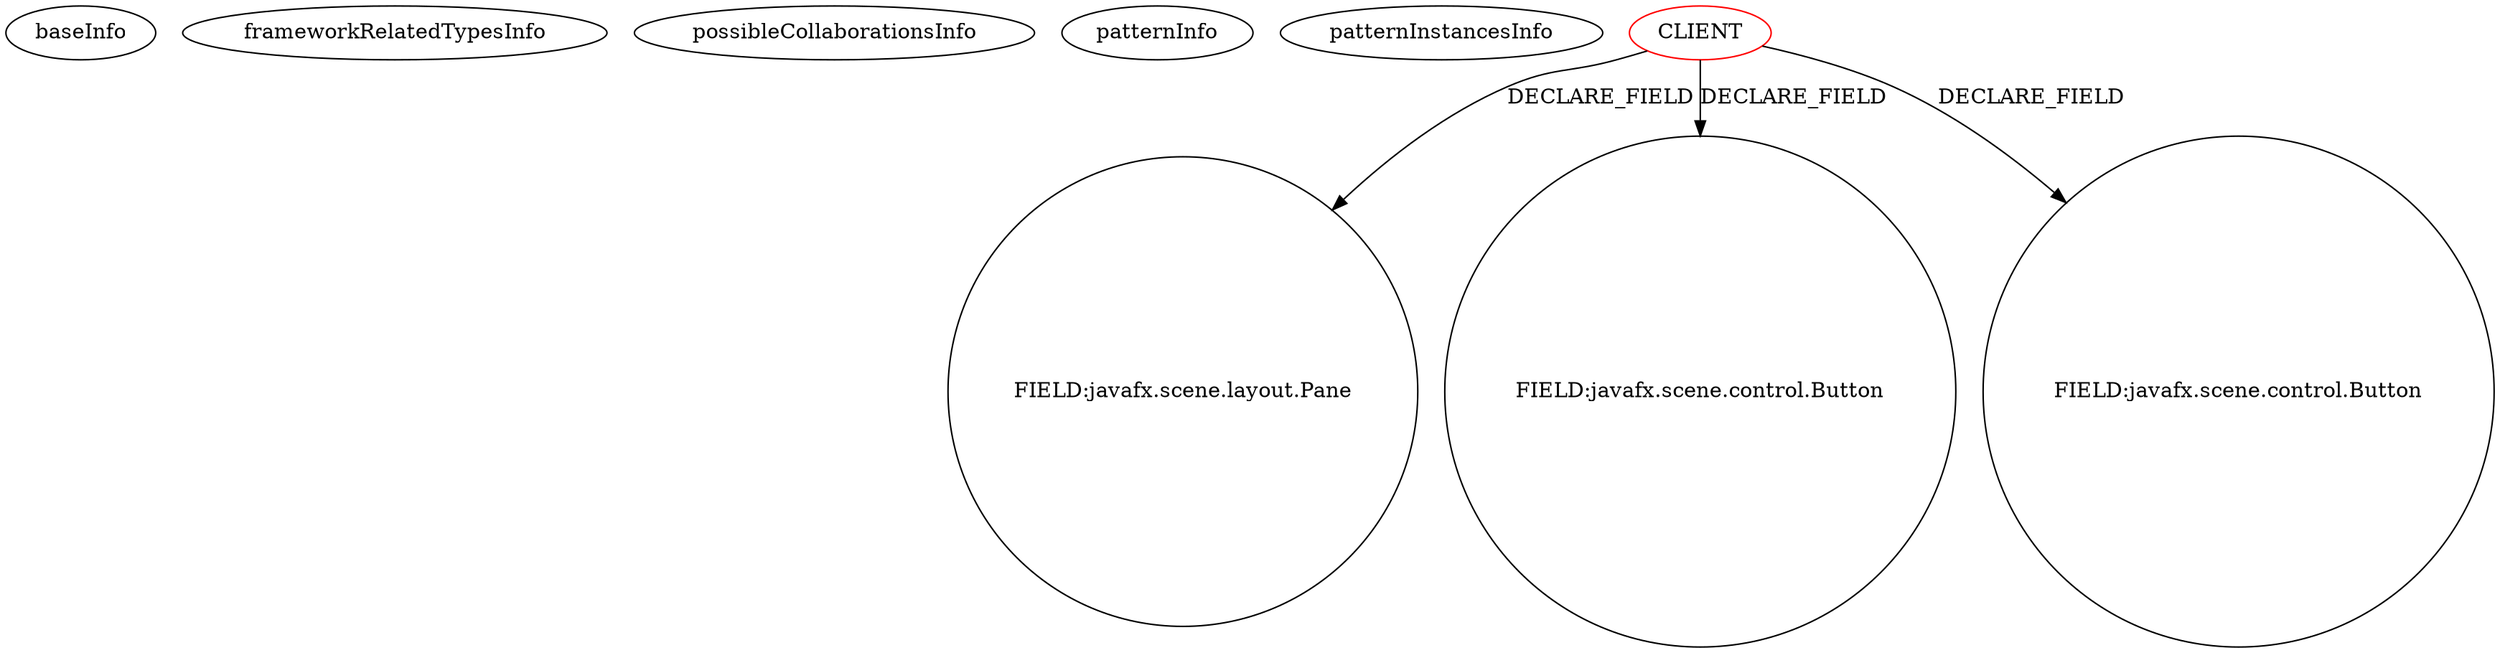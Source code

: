 digraph {
baseInfo[graphId=1116,category="pattern",isAnonymous=false,possibleRelation=false]
frameworkRelatedTypesInfo[]
possibleCollaborationsInfo[]
patternInfo[frequency=17.0,patternRootClient=0]
patternInstancesInfo[0="iloop-kiosk-KIOSK-Project~/iloop-kiosk-KIOSK-Project/KIOSK-Project-master/src/oit/iloop/kiosk/kiosk_examination/ExaminationMainController.java~ExaminationMainController~3122",1="if12b051-SWP_Paint~/if12b051-SWP_Paint/SWP_Paint-master/SWP_Paint/src/gui/MainController.java~MainController~3089",2="iloop-kiosk-KIOSK-Project~/iloop-kiosk-KIOSK-Project/KIOSK-Project-master/src/oit/iloop/kiosk/kiosk_main/KioskMainController.java~KioskMainController~3135",3="hock323-eventManager~/hock323-eventManager/EventManager-master/src/eventManager/controller/pokerTournament/PrizesController.java~PrizesController~2951",4="novosga-painel-fx~/novosga-painel-fx/painel-fx-master/src/org/novosga/painel/client/ui/Controller.java~Controller~3787",5="JCake-CoupGameProgram~/JCake-CoupGameProgram/CoupGameProgram-master/src/game/remote/PlayerUi.java~PlayerUi~579",6="mouradsaadi-LO23-IHM~/mouradsaadi-LO23-IHM/LO23-IHM-master/Sudoku-IHM/src/sudoko/ihm/vue/FXMLDocumentController.java~FXMLDocumentController~3651",7="RomeoGolf-BC~/RomeoGolf-BC/BC-master/src/romeogolf/bc/MainController.java~MainController~1142",8="hock323-eventManager~/hock323-eventManager/EventManager-master/src/eventManager/controller/pokerTournament/TournamentController.java~TournamentController~3009",9="dony1990-ProsDesktop~/dony1990-ProsDesktop/ProsDesktop-master/src/nicon/NiconDesktop/guifx/NiconImage/NiconImageFXMLController.java~NiconImageFXMLController~2548",10="diogocs1-FPessoais~/diogocs1-FPessoais/FPessoais-master/FinancasPessoais/src/app/controllers/HomeController.java~HomeController~2490",11="iloop-kiosk-KIOSK-Project~/iloop-kiosk-KIOSK-Project/KIOSK-Project-master/src/oit/iloop/kiosk/test/MainApplicationController.java~MainApplicationController~3172",12="Edenm-BlackJack~/Edenm-BlackJack/BlackJack-master/src/View/TableController.java~TableController~394",13="demibenari-cd-catalog~/demibenari-cd-catalog/cd-catalog-master/src/cd/catalog/MainFormController.java~MainFormController~2392",14="walker-clint-AIProj3~/walker-clint-AIProj3/AIProj3-master/src/application/GameBoardController.java~GameBoardController~4712",15="m2rtt-Poomine~/m2rtt-Poomine/Poomine-master/src/application/Main.java~Main~3508",16="mrempala-sp~/mrempala-sp/sp-master/src/application/VcSetupSquibGroups.java~VcSetupSquibGroups~3676"]
28[label="FIELD:javafx.scene.layout.Pane",vertexType="FIELD_DECLARATION",isFrameworkType=false,shape=circle]
0[label="CLIENT",vertexType="ROOT_CLIENT_CLASS_DECLARATION",isFrameworkType=false,color=red]
16[label="FIELD:javafx.scene.control.Button",vertexType="FIELD_DECLARATION",isFrameworkType=false,shape=circle]
46[label="FIELD:javafx.scene.control.Button",vertexType="FIELD_DECLARATION",isFrameworkType=false,shape=circle]
0->28[label="DECLARE_FIELD"]
0->16[label="DECLARE_FIELD"]
0->46[label="DECLARE_FIELD"]
}
